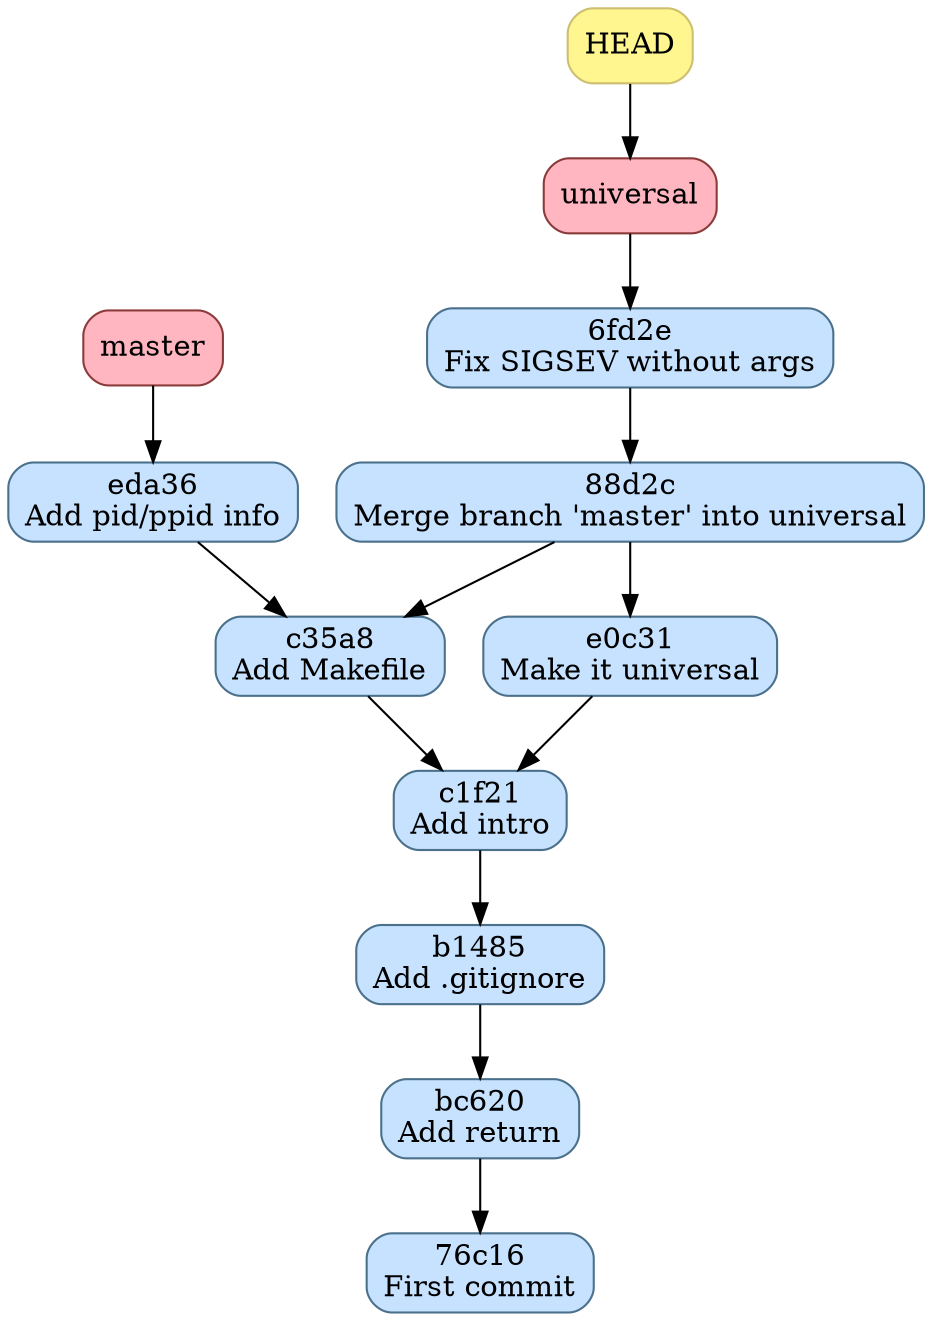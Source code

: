 digraph "git history" {
  "master" [shape="box",style="rounded,filled",color="indianred4", fillcolor="lightpink", label="master"];
  "master" -> "eda36";
  "universal" [shape="box",style="rounded,filled",color="indianred4", fillcolor="lightpink", label="universal"];
  "universal" -> "6fd2e";
  "HEAD" [shape="box",style="rounded,filled",color="lightgoldenrod3", fillcolor="khaki1", label="HEAD"];
  "HEAD" -> "universal";
  "6fd2e" [shape="box",style="rounded,filled",color="skyblue4", fillcolor="slategray1", label="6fd2e\nFix SIGSEV without args"];
  "6fd2e" -> "88d2c";
  "eda36" [shape="box",style="rounded,filled",color="skyblue4", fillcolor="slategray1", label="eda36\nAdd pid/ppid info"];
  "eda36" -> "c35a8";
  "88d2c" [shape="box",style="rounded,filled",color="skyblue4", fillcolor="slategray1", label="88d2c\nMerge branch 'master' into universal"];
  "88d2c" -> "e0c31";
  "88d2c" -> "c35a8";
  "c35a8" [shape="box",style="rounded,filled",color="skyblue4", fillcolor="slategray1", label="c35a8\nAdd Makefile"];
  "c35a8" -> "c1f21";
  "e0c31" [shape="box",style="rounded,filled",color="skyblue4", fillcolor="slategray1", label="e0c31\nMake it universal"];
  "e0c31" -> "c1f21";
  "c1f21" [shape="box",style="rounded,filled",color="skyblue4", fillcolor="slategray1", label="c1f21\nAdd intro"];
  "c1f21" -> "b1485";
  "b1485" [shape="box",style="rounded,filled",color="skyblue4", fillcolor="slategray1", label="b1485\nAdd .gitignore"];
  "b1485" -> "bc620";
  "bc620" [shape="box",style="rounded,filled",color="skyblue4", fillcolor="slategray1", label="bc620\nAdd return"];
  "bc620" -> "76c16";
  "76c16" [shape="box",style="rounded,filled",color="skyblue4", fillcolor="slategray1", label="76c16\nFirst commit"];
}
